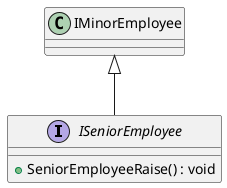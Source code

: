 @startuml
interface ISeniorEmployee {
    + SeniorEmployeeRaise() : void
}
IMinorEmployee <|-- ISeniorEmployee
@enduml
